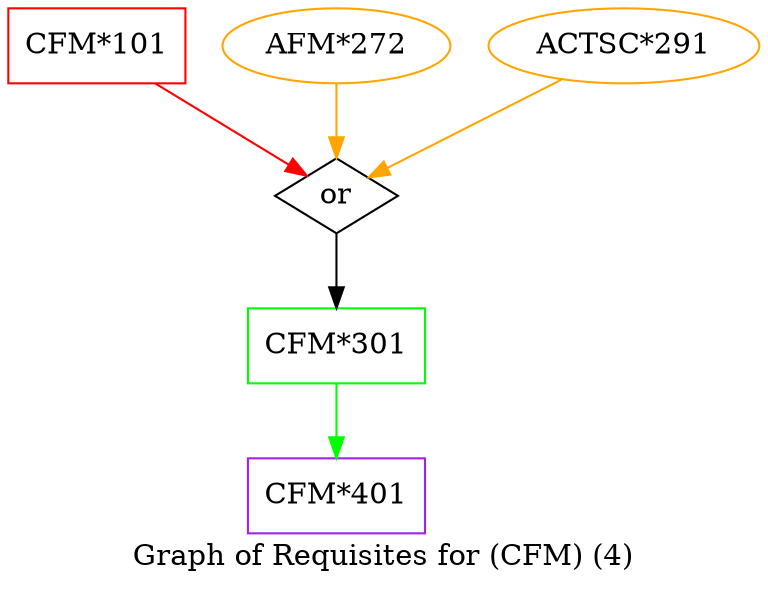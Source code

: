 strict digraph "" {
	graph [bb="0,0,360.49,275",
		label="Graph of Requisites for (CFM) (4)",
		lheight=0.21,
		lp="180.25,11.5",
		lwidth=3.35
	];
	node [label="\N"];
	"CFM*101"	[color=red,
		height=0.5,
		pos="42.5,257",
		shape=box,
		width=1.1806];
	or190	[height=0.5,
		label=or,
		pos="157.5,185",
		shape=diamond,
		width=0.81703];
	"CFM*101" -> or190	[color=red,
		pos="e,143.28,194.65 70.632,238.88 90.314,226.9 116.27,211.1 134.67,199.9"];
	"CFM*301"	[color=green,
		height=0.5,
		pos="157.5,113",
		shape=box,
		width=1.1806];
	or190 -> "CFM*301"	[pos="e,157.5,131.1 157.5,166.7 157.5,158.98 157.5,149.71 157.5,141.11"];
	"CFM*401"	[color=purple,
		height=0.5,
		pos="157.5,41",
		shape=box,
		width=1.1806];
	"CFM*301" -> "CFM*401"	[color=green,
		pos="e,157.5,59.104 157.5,94.697 157.5,86.983 157.5,77.712 157.5,69.112"];
	"AFM*272"	[color=orange,
		height=0.5,
		pos="157.5,257",
		width=1.5165];
	"AFM*272" -> or190	[color=orange,
		pos="e,157.5,203.1 157.5,238.7 157.5,230.98 157.5,221.71 157.5,213.11"];
	"ACTSC*291"	[color=orange,
		height=0.5,
		pos="295.5,257",
		width=1.8054];
	"ACTSC*291" -> or190	[color=orange,
		pos="e,172.87,193.8 265.56,240.81 240.59,228.14 205.44,210.32 182.09,198.47"];
}
